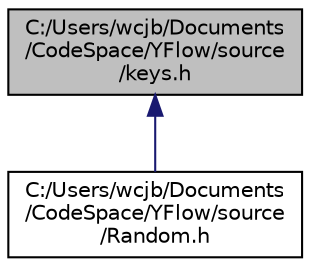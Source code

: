 digraph "C:/Users/wcjb/Documents/CodeSpace/YFlow/source/keys.h"
{
 // LATEX_PDF_SIZE
  edge [fontname="Helvetica",fontsize="10",labelfontname="Helvetica",labelfontsize="10"];
  node [fontname="Helvetica",fontsize="10",shape=record];
  Node1 [label="C:/Users/wcjb/Documents\l/CodeSpace/YFlow/source\l/keys.h",height=0.2,width=0.4,color="black", fillcolor="grey75", style="filled", fontcolor="black",tooltip="10亿密钥用于生成随机数"];
  Node1 -> Node2 [dir="back",color="midnightblue",fontsize="10",style="solid",fontname="Helvetica"];
  Node2 [label="C:/Users/wcjb/Documents\l/CodeSpace/YFlow/source\l/Random.h",height=0.2,width=0.4,color="black", fillcolor="white", style="filled",URL="$_random_8h.html",tooltip="随机数生成器实现"];
}
